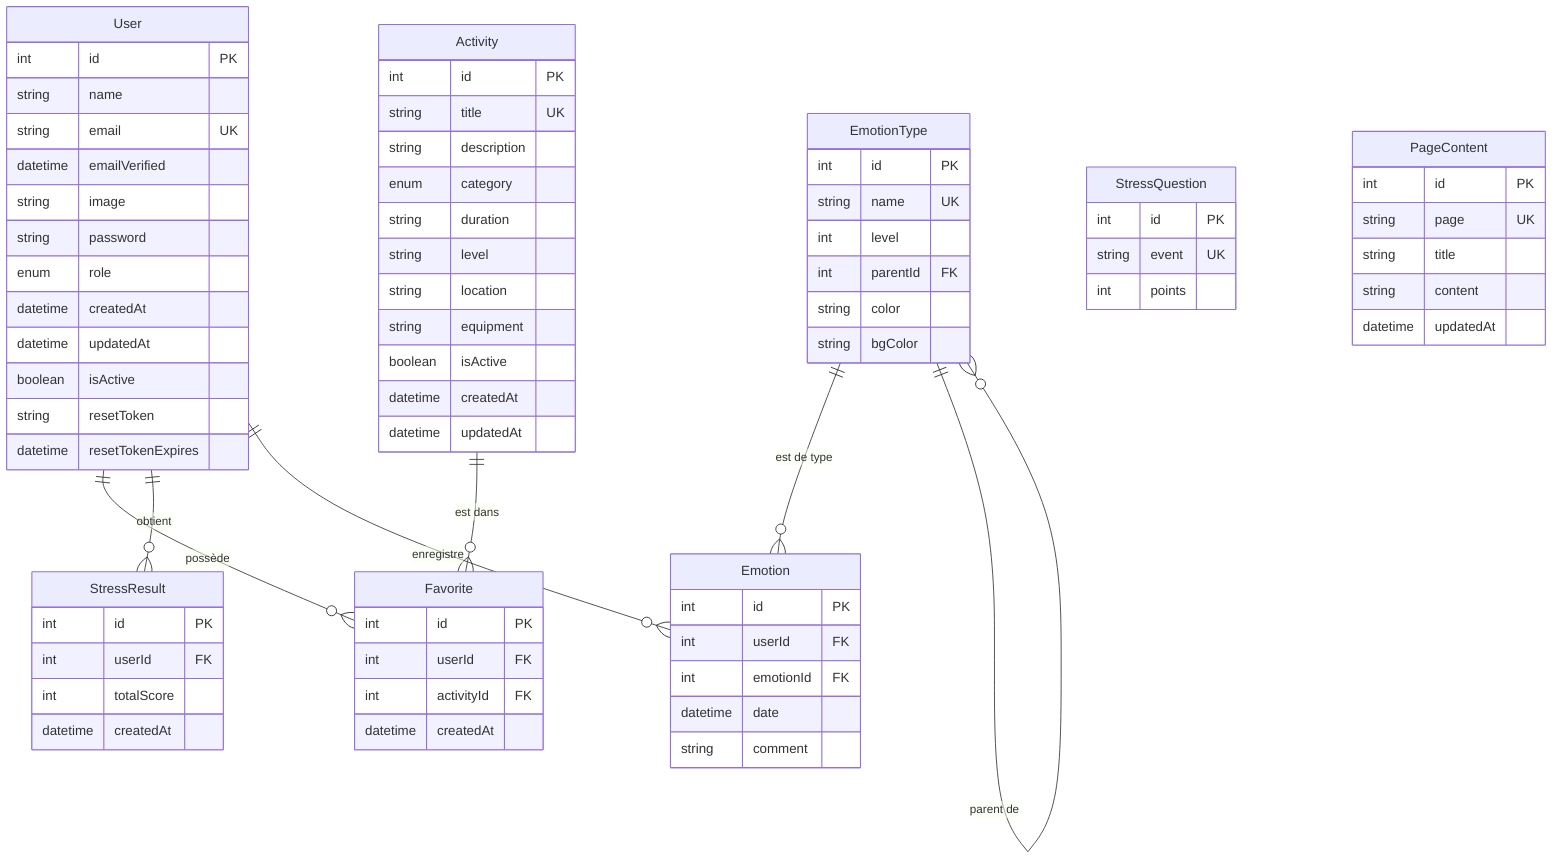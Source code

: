 erDiagram
    User {
        int id PK
        string name
        string email UK
        datetime emailVerified
        string image
        string password
        enum role
        datetime createdAt
        datetime updatedAt
        boolean isActive
        string resetToken
        datetime resetTokenExpires
    }
    
    Emotion {
        int id PK
        int userId FK
        int emotionId FK
        datetime date
        string comment
    }
    
    EmotionType {
        int id PK
        string name UK
        int level
        int parentId FK
        string color
        string bgColor
    }
    
    Activity {
        int id PK
        string title UK
        string description
        enum category
        string duration
        string level
        string location
        string equipment
        boolean isActive
        datetime createdAt
        datetime updatedAt
    }
    
    Favorite {
        int id PK
        int userId FK
        int activityId FK
        datetime createdAt
    }
    
    StressQuestion {
        int id PK
        string event UK
        int points
    }
    
    StressResult {
        int id PK
        int userId FK
        int totalScore
        datetime createdAt
    }
    
    PageContent {
        int id PK
        string page UK
        string title
        string content
        datetime updatedAt
    }
    
    User ||--o{ Favorite : "possède"
    User ||--o{ StressResult : "obtient"
    User ||--o{ Emotion : "enregistre"
    
    Activity ||--o{ Favorite : "est dans"
    
    EmotionType ||--o{ Emotion : "est de type"
    EmotionType ||--o{ EmotionType : "parent de"